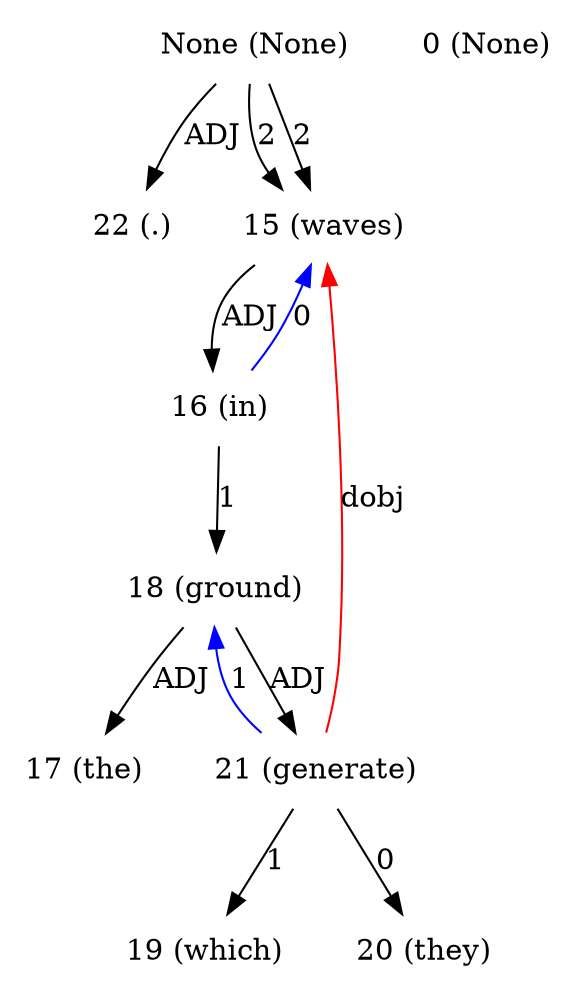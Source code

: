 digraph G{
edge [dir=forward]
node [shape=plaintext]

None [label="None (None)"]
None -> 22 [label="ADJ"]
None [label="None (None)"]
None -> 15 [label="2"]
None [label="None (None)"]
None -> 15 [label="2"]
0 [label="0 (None)"]
15 [label="15 (waves)"]
15 -> 16 [label="ADJ"]
21 -> 15 [label="dobj", color="red"]
16 [label="16 (in)"]
16 -> 18 [label="1"]
16 -> 15 [label="0", color="blue"]
17 [label="17 (the)"]
18 [label="18 (ground)"]
18 -> 17 [label="ADJ"]
18 -> 21 [label="ADJ"]
19 [label="19 (which)"]
20 [label="20 (they)"]
21 [label="21 (generate)"]
21 -> 19 [label="1"]
21 -> 18 [label="1", color="blue"]
21 -> 20 [label="0"]
22 [label="22 (.)"]
}
